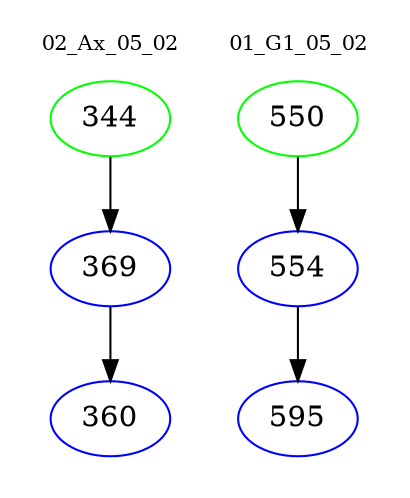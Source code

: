 digraph{
subgraph cluster_0 {
color = white
label = "02_Ax_05_02";
fontsize=10;
T0_344 [label="344", color="green"]
T0_344 -> T0_369 [color="black"]
T0_369 [label="369", color="blue"]
T0_369 -> T0_360 [color="black"]
T0_360 [label="360", color="blue"]
}
subgraph cluster_1 {
color = white
label = "01_G1_05_02";
fontsize=10;
T1_550 [label="550", color="green"]
T1_550 -> T1_554 [color="black"]
T1_554 [label="554", color="blue"]
T1_554 -> T1_595 [color="black"]
T1_595 [label="595", color="blue"]
}
}
